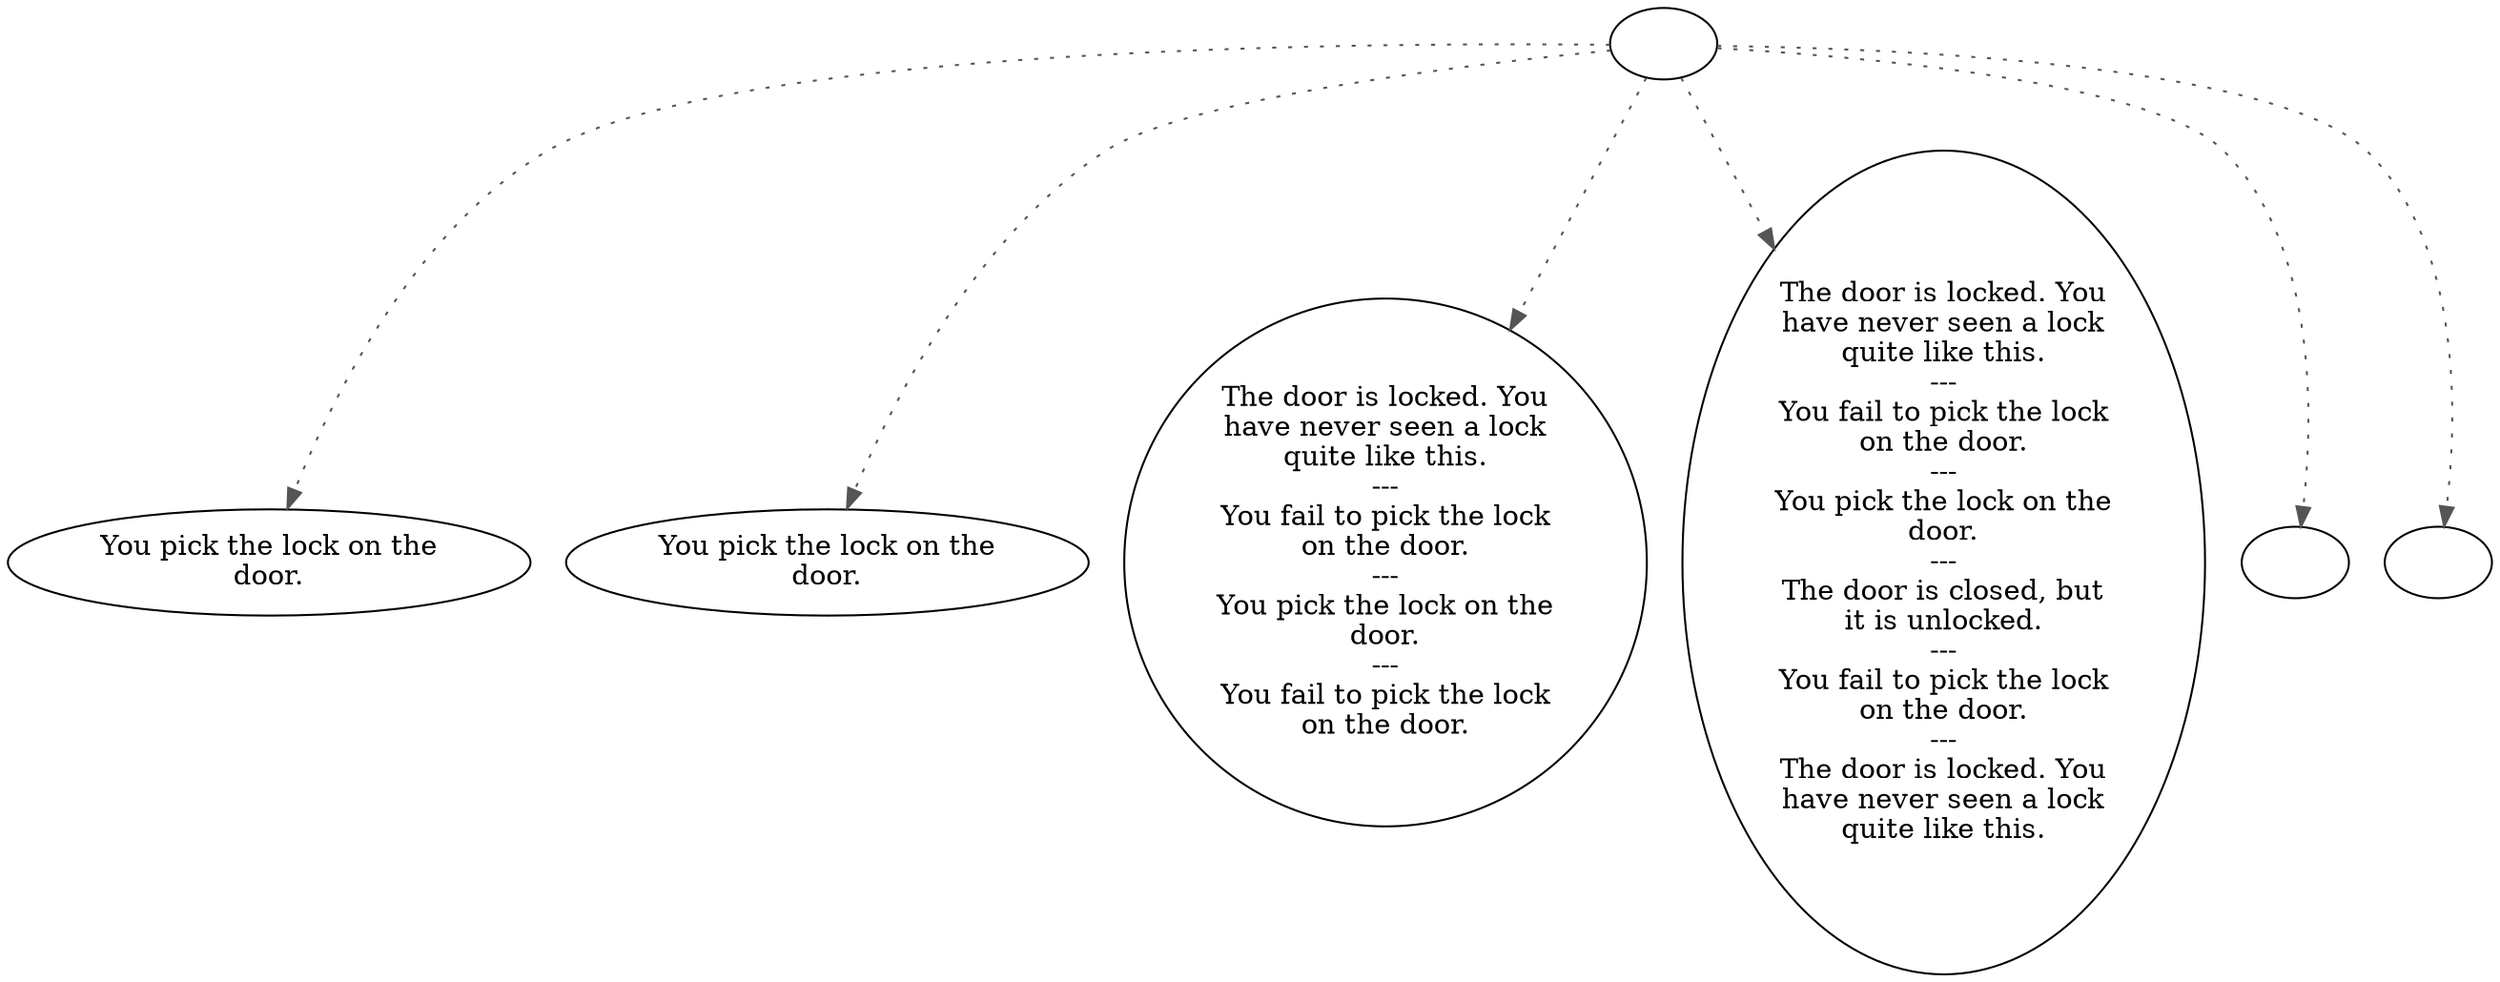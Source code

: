 digraph CREDDOOR {
  "start" [style=filled       fillcolor="#FFFFFF"       color="#000000"]
  "start" -> "look_at_p_proc" [style=dotted color="#555555"]
  "start" -> "use_p_proc" [style=dotted color="#555555"]
  "start" -> "use_skill_on_p_proc" [style=dotted color="#555555"]
  "start" -> "use_obj_on_p_proc" [style=dotted color="#555555"]
  "start" -> "damage_p_proc" [style=dotted color="#555555"]
  "start" -> "map_update_p_proc" [style=dotted color="#555555"]
  "start" [label=""]
  "use_p_proc" [style=filled       fillcolor="#FFFFFF"       color="#000000"]
  "use_p_proc" [label="You pick the lock on the\ndoor."]
  "use_skill_on_p_proc" [style=filled       fillcolor="#FFFFFF"       color="#000000"]
  "use_skill_on_p_proc" [label="The door is locked. You\nhave never seen a lock\nquite like this.\n---\nYou fail to pick the lock\non the door.\n---\nYou pick the lock on the\ndoor.\n---\nYou fail to pick the lock\non the door."]
  "look_at_p_proc" [style=filled       fillcolor="#FFFFFF"       color="#000000"]
  "look_at_p_proc" [label="You pick the lock on the\ndoor."]
  "use_obj_on_p_proc" [style=filled       fillcolor="#FFFFFF"       color="#000000"]
  "use_obj_on_p_proc" [label="The door is locked. You\nhave never seen a lock\nquite like this.\n---\nYou fail to pick the lock\non the door.\n---\nYou pick the lock on the\ndoor.\n---\nThe door is closed, but\nit is unlocked.\n---\nYou fail to pick the lock\non the door.\n---\nThe door is locked. You\nhave never seen a lock\nquite like this."]
  "map_update_p_proc" [style=filled       fillcolor="#FFFFFF"       color="#000000"]
  "map_update_p_proc" [label=""]
  "damage_p_proc" [style=filled       fillcolor="#FFFFFF"       color="#000000"]
  "damage_p_proc" [label=""]
}